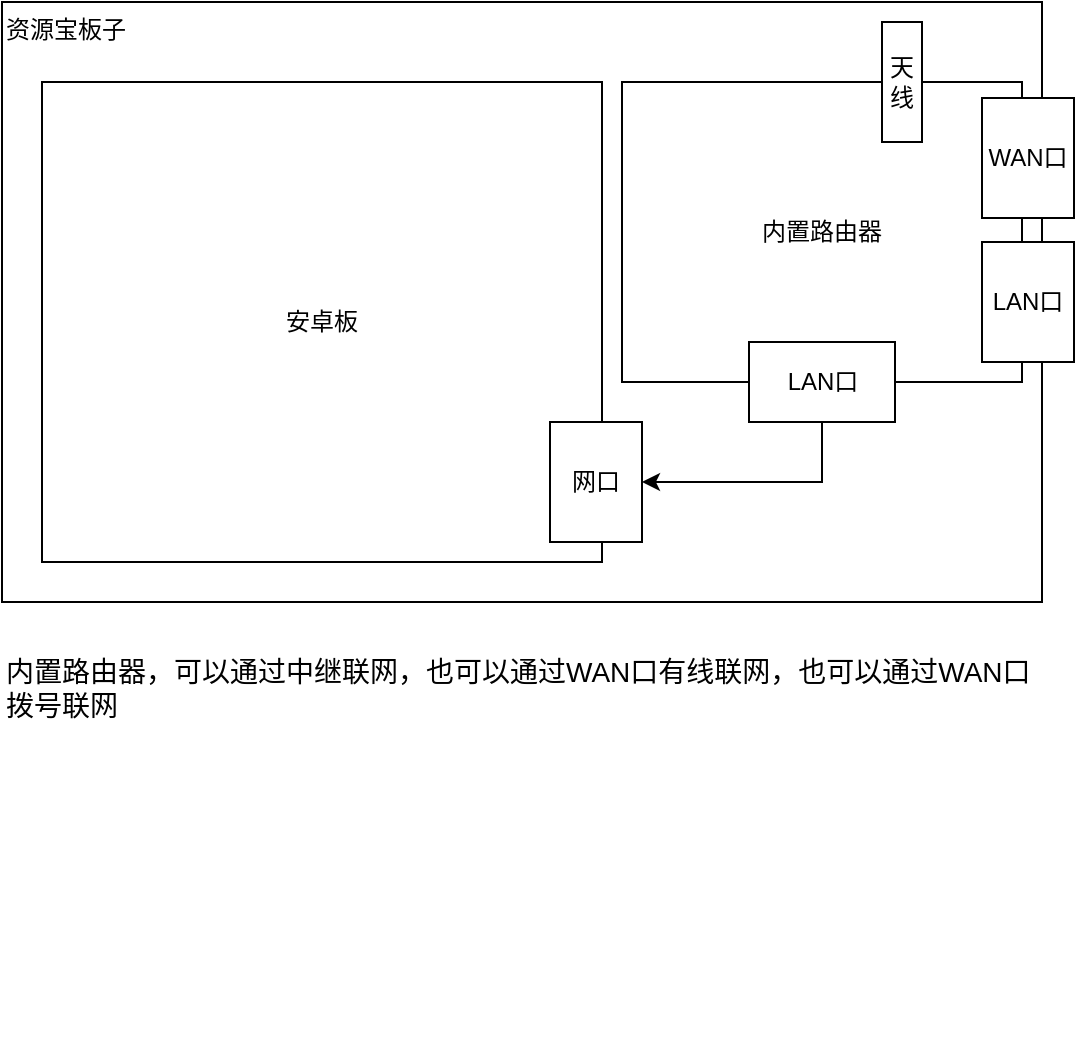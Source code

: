 <mxfile version="16.2.4" type="github">
  <diagram id="EJLlZS2oWOCZso0ce7Iy" name="Page-1">
    <mxGraphModel dx="1422" dy="882" grid="0" gridSize="10" guides="1" tooltips="1" connect="1" arrows="1" fold="1" page="1" pageScale="1" pageWidth="827" pageHeight="1169" math="0" shadow="0">
      <root>
        <mxCell id="0" />
        <mxCell id="1" parent="0" />
        <mxCell id="U9zrnb_ijNc3VTqavtRG-4" value="资源宝板子" style="rounded=0;whiteSpace=wrap;html=1;horizontal=1;align=left;verticalAlign=top;" parent="1" vertex="1">
          <mxGeometry x="20" y="20" width="520" height="300" as="geometry" />
        </mxCell>
        <mxCell id="U9zrnb_ijNc3VTqavtRG-11" style="edgeStyle=orthogonalEdgeStyle;rounded=0;orthogonalLoop=1;jettySize=auto;html=1;exitX=0.5;exitY=1;exitDx=0;exitDy=0;" parent="1" source="U9zrnb_ijNc3VTqavtRG-10" target="U9zrnb_ijNc3VTqavtRG-7" edge="1">
          <mxGeometry relative="1" as="geometry" />
        </mxCell>
        <mxCell id="U9zrnb_ijNc3VTqavtRG-12" value="" style="group" parent="1" vertex="1" connectable="0">
          <mxGeometry x="40" y="60" width="300" height="240" as="geometry" />
        </mxCell>
        <mxCell id="U9zrnb_ijNc3VTqavtRG-5" value="安卓板" style="rounded=0;whiteSpace=wrap;html=1;" parent="U9zrnb_ijNc3VTqavtRG-12" vertex="1">
          <mxGeometry width="280" height="240" as="geometry" />
        </mxCell>
        <mxCell id="U9zrnb_ijNc3VTqavtRG-7" value="网口" style="rounded=0;whiteSpace=wrap;html=1;" parent="U9zrnb_ijNc3VTqavtRG-12" vertex="1">
          <mxGeometry x="254" y="170" width="46" height="60" as="geometry" />
        </mxCell>
        <mxCell id="U9zrnb_ijNc3VTqavtRG-13" value="" style="group" parent="1" vertex="1" connectable="0">
          <mxGeometry x="330" y="60" width="226" height="170" as="geometry" />
        </mxCell>
        <mxCell id="U9zrnb_ijNc3VTqavtRG-6" value="内置路由器" style="rounded=0;whiteSpace=wrap;html=1;" parent="U9zrnb_ijNc3VTqavtRG-13" vertex="1">
          <mxGeometry width="200" height="150" as="geometry" />
        </mxCell>
        <mxCell id="U9zrnb_ijNc3VTqavtRG-8" value="WAN口" style="rounded=0;whiteSpace=wrap;html=1;" parent="U9zrnb_ijNc3VTqavtRG-13" vertex="1">
          <mxGeometry x="180" y="8" width="46" height="60" as="geometry" />
        </mxCell>
        <mxCell id="U9zrnb_ijNc3VTqavtRG-9" value="LAN口" style="rounded=0;whiteSpace=wrap;html=1;" parent="U9zrnb_ijNc3VTqavtRG-13" vertex="1">
          <mxGeometry x="180" y="80" width="46" height="60" as="geometry" />
        </mxCell>
        <mxCell id="U9zrnb_ijNc3VTqavtRG-10" value="LAN口" style="rounded=0;whiteSpace=wrap;html=1;" parent="U9zrnb_ijNc3VTqavtRG-13" vertex="1">
          <mxGeometry x="63.5" y="130" width="73" height="40" as="geometry" />
        </mxCell>
        <mxCell id="U9zrnb_ijNc3VTqavtRG-14" value="天线" style="rounded=0;whiteSpace=wrap;html=1;" parent="U9zrnb_ijNc3VTqavtRG-13" vertex="1">
          <mxGeometry x="130" y="-30" width="20" height="60" as="geometry" />
        </mxCell>
        <mxCell id="U9zrnb_ijNc3VTqavtRG-15" value="内置路由器，可以通过中继联网，也可以通过WAN口有线联网，也可以通过WAN口拨号联网" style="text;html=1;strokeColor=none;fillColor=none;align=left;verticalAlign=top;whiteSpace=wrap;rounded=0;fontSize=14;" parent="1" vertex="1">
          <mxGeometry x="20" y="340" width="520" height="210" as="geometry" />
        </mxCell>
      </root>
    </mxGraphModel>
  </diagram>
</mxfile>
